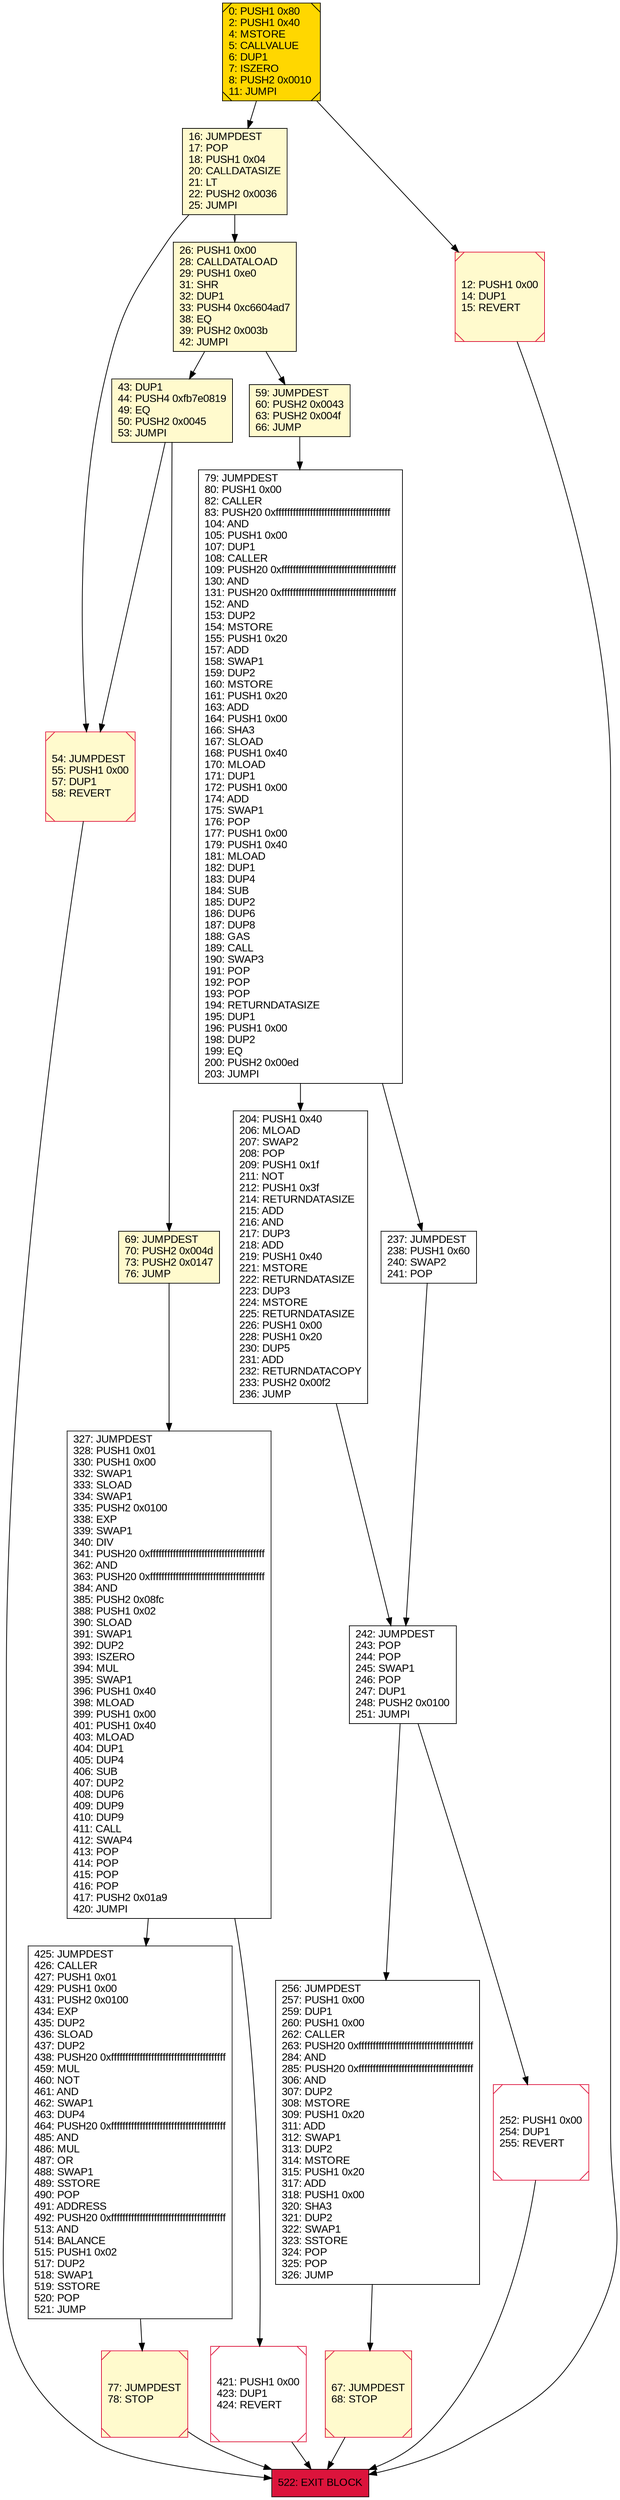 digraph G {
bgcolor=transparent rankdir=UD;
node [shape=box style=filled color=black fillcolor=white fontname=arial fontcolor=black];
327 [label="327: JUMPDEST\l328: PUSH1 0x01\l330: PUSH1 0x00\l332: SWAP1\l333: SLOAD\l334: SWAP1\l335: PUSH2 0x0100\l338: EXP\l339: SWAP1\l340: DIV\l341: PUSH20 0xffffffffffffffffffffffffffffffffffffffff\l362: AND\l363: PUSH20 0xffffffffffffffffffffffffffffffffffffffff\l384: AND\l385: PUSH2 0x08fc\l388: PUSH1 0x02\l390: SLOAD\l391: SWAP1\l392: DUP2\l393: ISZERO\l394: MUL\l395: SWAP1\l396: PUSH1 0x40\l398: MLOAD\l399: PUSH1 0x00\l401: PUSH1 0x40\l403: MLOAD\l404: DUP1\l405: DUP4\l406: SUB\l407: DUP2\l408: DUP6\l409: DUP9\l410: DUP9\l411: CALL\l412: SWAP4\l413: POP\l414: POP\l415: POP\l416: POP\l417: PUSH2 0x01a9\l420: JUMPI\l" ];
421 [label="421: PUSH1 0x00\l423: DUP1\l424: REVERT\l" shape=Msquare color=crimson ];
79 [label="79: JUMPDEST\l80: PUSH1 0x00\l82: CALLER\l83: PUSH20 0xffffffffffffffffffffffffffffffffffffffff\l104: AND\l105: PUSH1 0x00\l107: DUP1\l108: CALLER\l109: PUSH20 0xffffffffffffffffffffffffffffffffffffffff\l130: AND\l131: PUSH20 0xffffffffffffffffffffffffffffffffffffffff\l152: AND\l153: DUP2\l154: MSTORE\l155: PUSH1 0x20\l157: ADD\l158: SWAP1\l159: DUP2\l160: MSTORE\l161: PUSH1 0x20\l163: ADD\l164: PUSH1 0x00\l166: SHA3\l167: SLOAD\l168: PUSH1 0x40\l170: MLOAD\l171: DUP1\l172: PUSH1 0x00\l174: ADD\l175: SWAP1\l176: POP\l177: PUSH1 0x00\l179: PUSH1 0x40\l181: MLOAD\l182: DUP1\l183: DUP4\l184: SUB\l185: DUP2\l186: DUP6\l187: DUP8\l188: GAS\l189: CALL\l190: SWAP3\l191: POP\l192: POP\l193: POP\l194: RETURNDATASIZE\l195: DUP1\l196: PUSH1 0x00\l198: DUP2\l199: EQ\l200: PUSH2 0x00ed\l203: JUMPI\l" ];
204 [label="204: PUSH1 0x40\l206: MLOAD\l207: SWAP2\l208: POP\l209: PUSH1 0x1f\l211: NOT\l212: PUSH1 0x3f\l214: RETURNDATASIZE\l215: ADD\l216: AND\l217: DUP3\l218: ADD\l219: PUSH1 0x40\l221: MSTORE\l222: RETURNDATASIZE\l223: DUP3\l224: MSTORE\l225: RETURNDATASIZE\l226: PUSH1 0x00\l228: PUSH1 0x20\l230: DUP5\l231: ADD\l232: RETURNDATACOPY\l233: PUSH2 0x00f2\l236: JUMP\l" ];
256 [label="256: JUMPDEST\l257: PUSH1 0x00\l259: DUP1\l260: PUSH1 0x00\l262: CALLER\l263: PUSH20 0xffffffffffffffffffffffffffffffffffffffff\l284: AND\l285: PUSH20 0xffffffffffffffffffffffffffffffffffffffff\l306: AND\l307: DUP2\l308: MSTORE\l309: PUSH1 0x20\l311: ADD\l312: SWAP1\l313: DUP2\l314: MSTORE\l315: PUSH1 0x20\l317: ADD\l318: PUSH1 0x00\l320: SHA3\l321: DUP2\l322: SWAP1\l323: SSTORE\l324: POP\l325: POP\l326: JUMP\l" ];
425 [label="425: JUMPDEST\l426: CALLER\l427: PUSH1 0x01\l429: PUSH1 0x00\l431: PUSH2 0x0100\l434: EXP\l435: DUP2\l436: SLOAD\l437: DUP2\l438: PUSH20 0xffffffffffffffffffffffffffffffffffffffff\l459: MUL\l460: NOT\l461: AND\l462: SWAP1\l463: DUP4\l464: PUSH20 0xffffffffffffffffffffffffffffffffffffffff\l485: AND\l486: MUL\l487: OR\l488: SWAP1\l489: SSTORE\l490: POP\l491: ADDRESS\l492: PUSH20 0xffffffffffffffffffffffffffffffffffffffff\l513: AND\l514: BALANCE\l515: PUSH1 0x02\l517: DUP2\l518: SWAP1\l519: SSTORE\l520: POP\l521: JUMP\l" ];
16 [label="16: JUMPDEST\l17: POP\l18: PUSH1 0x04\l20: CALLDATASIZE\l21: LT\l22: PUSH2 0x0036\l25: JUMPI\l" fillcolor=lemonchiffon ];
522 [label="522: EXIT BLOCK\l" fillcolor=crimson ];
59 [label="59: JUMPDEST\l60: PUSH2 0x0043\l63: PUSH2 0x004f\l66: JUMP\l" fillcolor=lemonchiffon ];
12 [label="12: PUSH1 0x00\l14: DUP1\l15: REVERT\l" fillcolor=lemonchiffon shape=Msquare color=crimson ];
237 [label="237: JUMPDEST\l238: PUSH1 0x60\l240: SWAP2\l241: POP\l" ];
43 [label="43: DUP1\l44: PUSH4 0xfb7e0819\l49: EQ\l50: PUSH2 0x0045\l53: JUMPI\l" fillcolor=lemonchiffon ];
54 [label="54: JUMPDEST\l55: PUSH1 0x00\l57: DUP1\l58: REVERT\l" fillcolor=lemonchiffon shape=Msquare color=crimson ];
26 [label="26: PUSH1 0x00\l28: CALLDATALOAD\l29: PUSH1 0xe0\l31: SHR\l32: DUP1\l33: PUSH4 0xc6604ad7\l38: EQ\l39: PUSH2 0x003b\l42: JUMPI\l" fillcolor=lemonchiffon ];
69 [label="69: JUMPDEST\l70: PUSH2 0x004d\l73: PUSH2 0x0147\l76: JUMP\l" fillcolor=lemonchiffon ];
67 [label="67: JUMPDEST\l68: STOP\l" fillcolor=lemonchiffon shape=Msquare color=crimson ];
0 [label="0: PUSH1 0x80\l2: PUSH1 0x40\l4: MSTORE\l5: CALLVALUE\l6: DUP1\l7: ISZERO\l8: PUSH2 0x0010\l11: JUMPI\l" fillcolor=lemonchiffon shape=Msquare fillcolor=gold ];
77 [label="77: JUMPDEST\l78: STOP\l" fillcolor=lemonchiffon shape=Msquare color=crimson ];
242 [label="242: JUMPDEST\l243: POP\l244: POP\l245: SWAP1\l246: POP\l247: DUP1\l248: PUSH2 0x0100\l251: JUMPI\l" ];
252 [label="252: PUSH1 0x00\l254: DUP1\l255: REVERT\l" shape=Msquare color=crimson ];
43 -> 54;
79 -> 204;
26 -> 43;
43 -> 69;
242 -> 252;
327 -> 421;
59 -> 79;
79 -> 237;
421 -> 522;
256 -> 67;
16 -> 26;
77 -> 522;
16 -> 54;
252 -> 522;
26 -> 59;
67 -> 522;
242 -> 256;
327 -> 425;
12 -> 522;
0 -> 12;
237 -> 242;
69 -> 327;
54 -> 522;
204 -> 242;
0 -> 16;
425 -> 77;
}